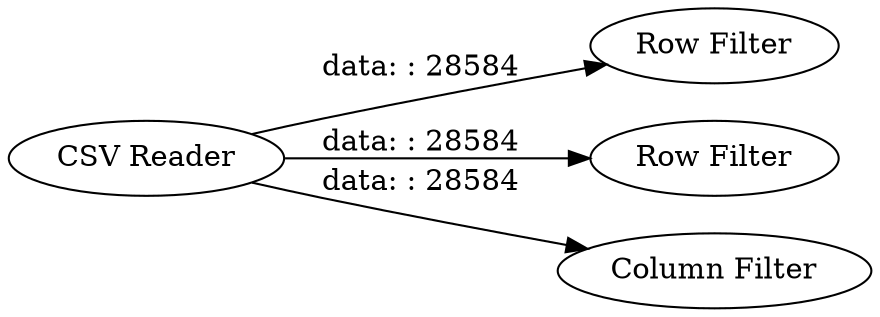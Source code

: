 digraph {
	"509489717033010659_1" [label="CSV Reader"]
	"509489717033010659_3" [label="Row Filter"]
	"509489717033010659_4" [label="Row Filter"]
	"509489717033010659_2" [label="Column Filter"]
	"509489717033010659_1" -> "509489717033010659_3" [label="data: : 28584"]
	"509489717033010659_1" -> "509489717033010659_4" [label="data: : 28584"]
	"509489717033010659_1" -> "509489717033010659_2" [label="data: : 28584"]
	rankdir=LR
}
